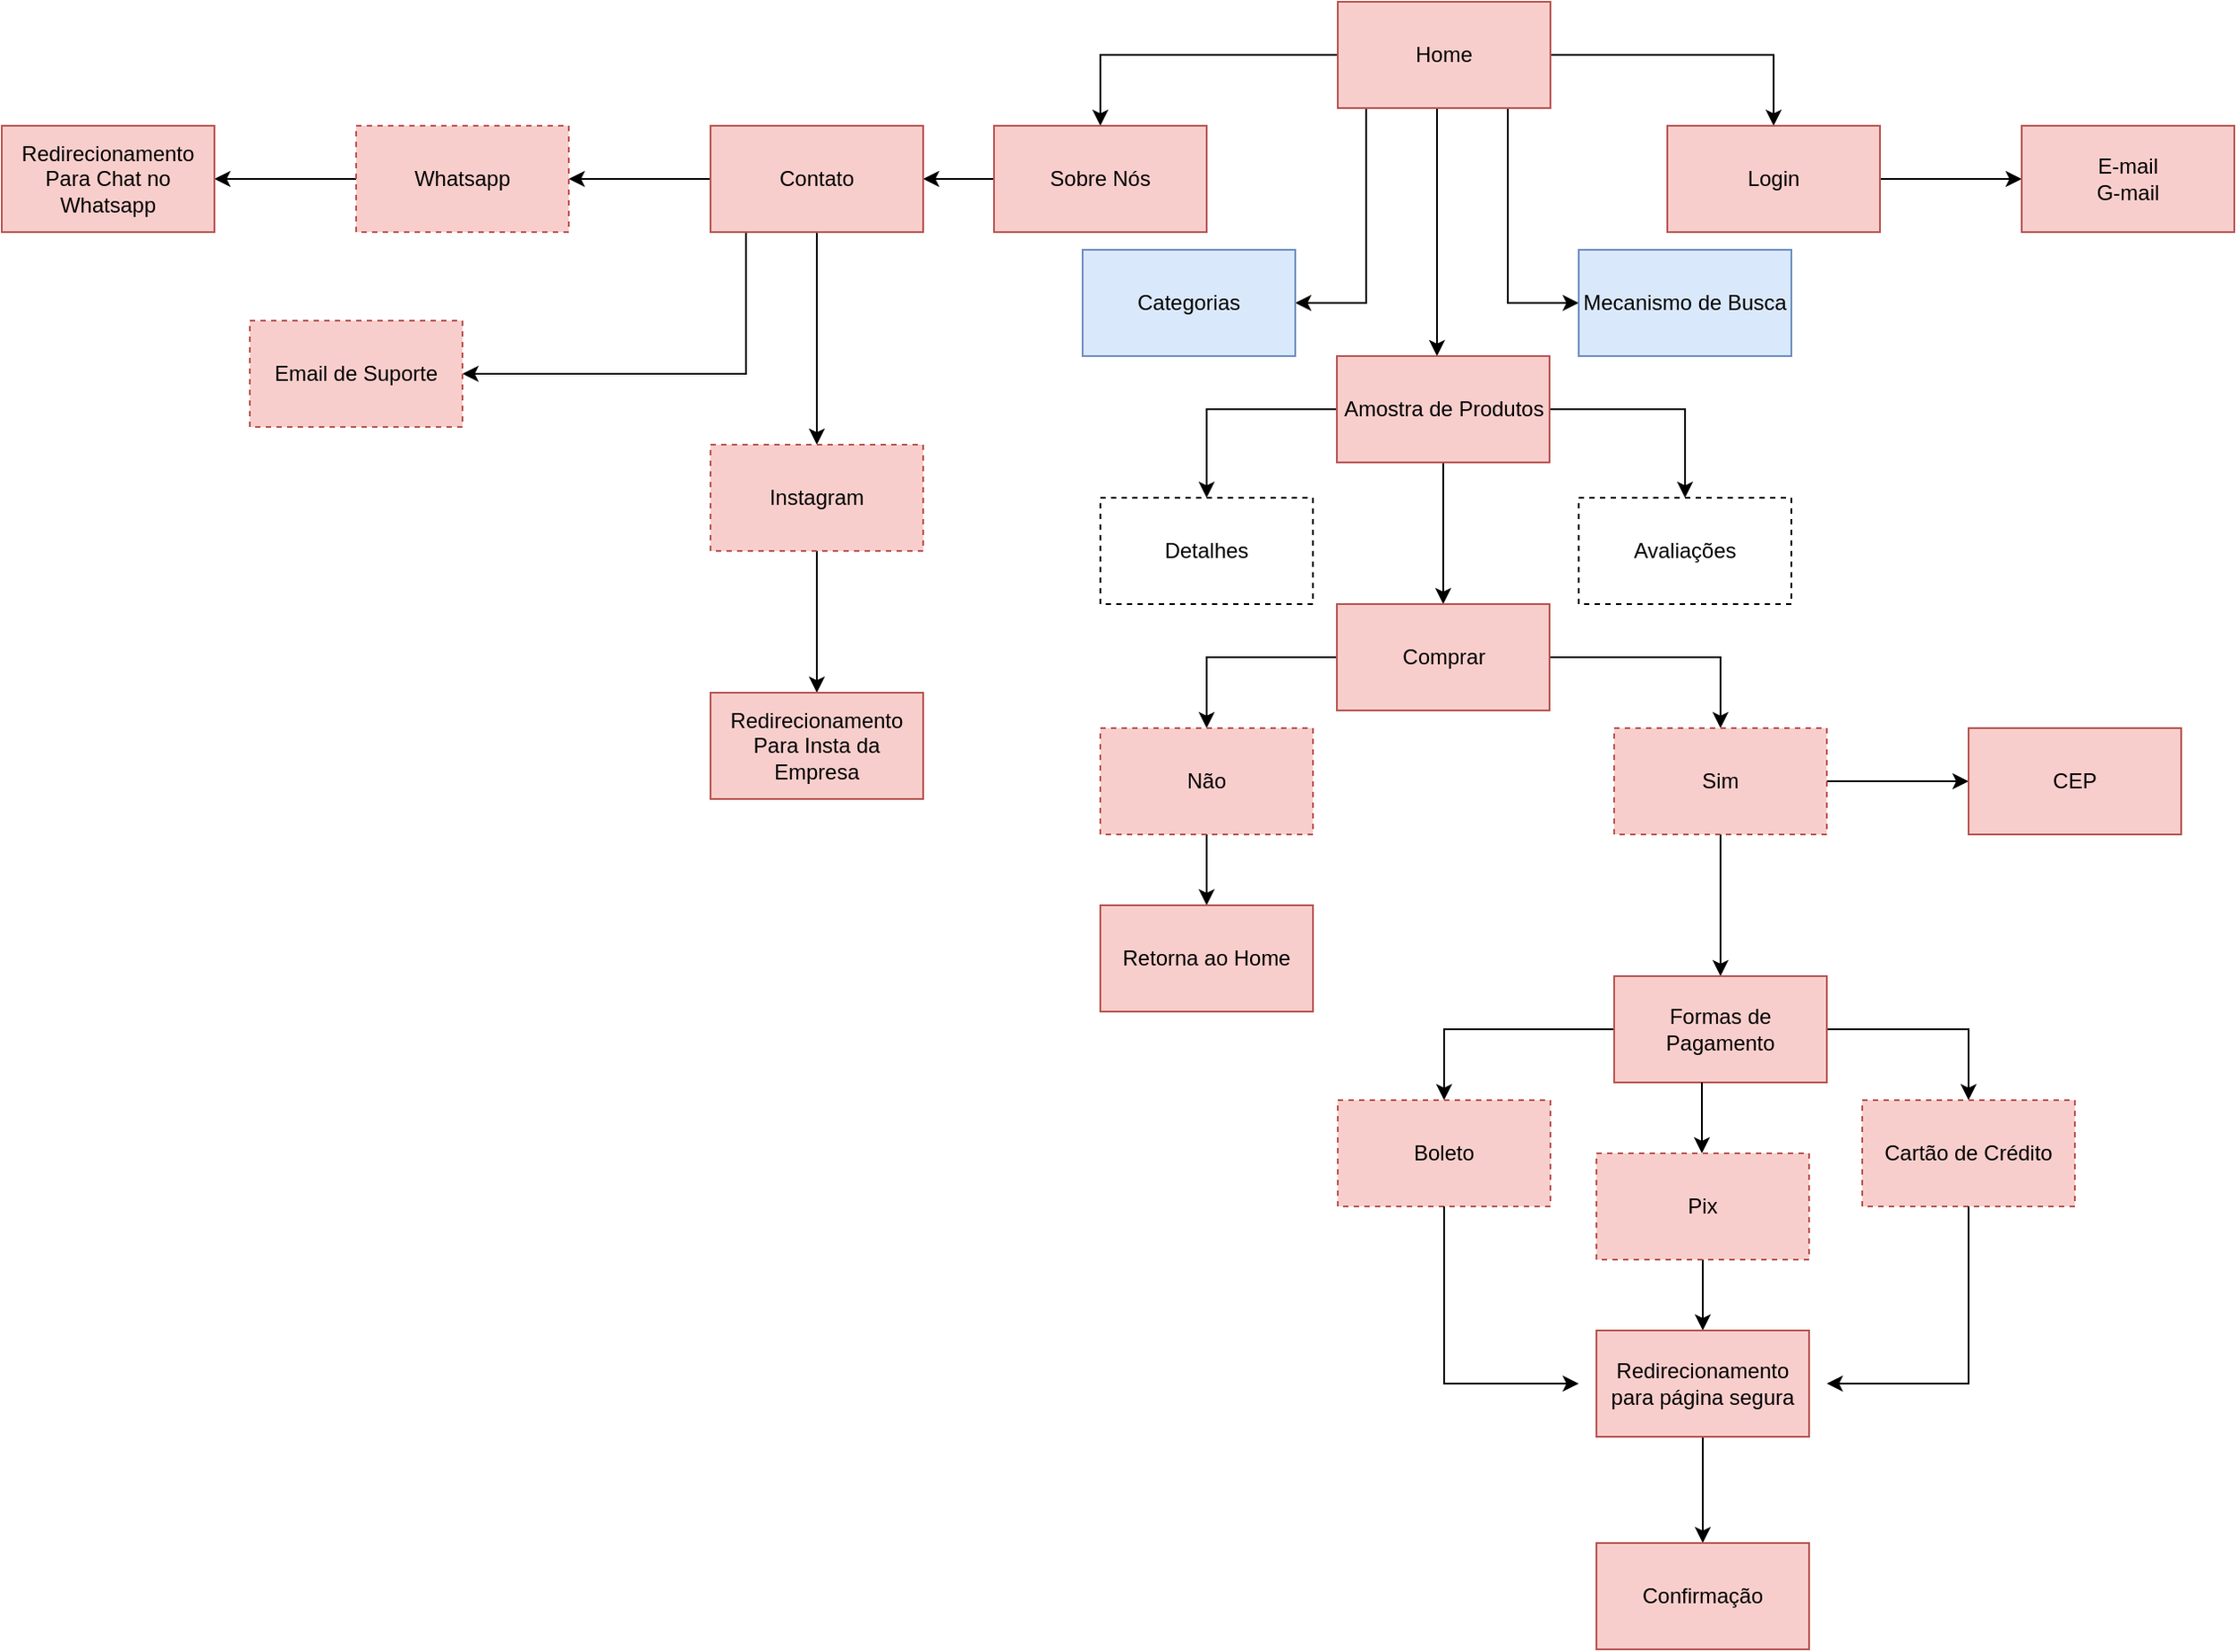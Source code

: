<mxfile version="20.2.6" type="device"><diagram id="axQTmE1tVE6HAjcyRjIW" name="Página-1"><mxGraphModel dx="2208" dy="802" grid="1" gridSize="10" guides="1" tooltips="1" connect="1" arrows="1" fold="1" page="1" pageScale="1" pageWidth="827" pageHeight="1169" math="0" shadow="0"><root><mxCell id="0"/><mxCell id="1" parent="0"/><mxCell id="Y03Z0bEG5ET6Wr1ICrog-5" value="" style="edgeStyle=orthogonalEdgeStyle;rounded=0;orthogonalLoop=1;jettySize=auto;html=1;" edge="1" parent="1" source="Y03Z0bEG5ET6Wr1ICrog-1" target="Y03Z0bEG5ET6Wr1ICrog-4"><mxGeometry relative="1" as="geometry"/></mxCell><mxCell id="Y03Z0bEG5ET6Wr1ICrog-7" value="" style="edgeStyle=orthogonalEdgeStyle;rounded=0;orthogonalLoop=1;jettySize=auto;html=1;" edge="1" parent="1" source="Y03Z0bEG5ET6Wr1ICrog-1" target="Y03Z0bEG5ET6Wr1ICrog-6"><mxGeometry relative="1" as="geometry"><Array as="points"><mxPoint x="370" y="200"/><mxPoint x="310" y="200"/></Array></mxGeometry></mxCell><mxCell id="Y03Z0bEG5ET6Wr1ICrog-9" value="" style="edgeStyle=orthogonalEdgeStyle;rounded=0;orthogonalLoop=1;jettySize=auto;html=1;" edge="1" parent="1" source="Y03Z0bEG5ET6Wr1ICrog-1" target="Y03Z0bEG5ET6Wr1ICrog-8"><mxGeometry relative="1" as="geometry"/></mxCell><mxCell id="Y03Z0bEG5ET6Wr1ICrog-11" value="" style="edgeStyle=orthogonalEdgeStyle;rounded=0;orthogonalLoop=1;jettySize=auto;html=1;" edge="1" parent="1" source="Y03Z0bEG5ET6Wr1ICrog-1" target="Y03Z0bEG5ET6Wr1ICrog-10"><mxGeometry relative="1" as="geometry"><Array as="points"><mxPoint x="450" y="200"/></Array></mxGeometry></mxCell><mxCell id="Y03Z0bEG5ET6Wr1ICrog-13" value="" style="edgeStyle=orthogonalEdgeStyle;rounded=0;orthogonalLoop=1;jettySize=auto;html=1;" edge="1" parent="1" source="Y03Z0bEG5ET6Wr1ICrog-1" target="Y03Z0bEG5ET6Wr1ICrog-12"><mxGeometry relative="1" as="geometry"><Array as="points"><mxPoint x="410" y="170"/><mxPoint x="410" y="170"/></Array></mxGeometry></mxCell><mxCell id="Y03Z0bEG5ET6Wr1ICrog-1" value="Home" style="rounded=0;whiteSpace=wrap;html=1;fillColor=#f8cecc;strokeColor=#b85450;" vertex="1" parent="1"><mxGeometry x="354" y="30" width="120" height="60" as="geometry"/></mxCell><mxCell id="Y03Z0bEG5ET6Wr1ICrog-22" value="" style="edgeStyle=orthogonalEdgeStyle;rounded=0;orthogonalLoop=1;jettySize=auto;html=1;" edge="1" parent="1" source="Y03Z0bEG5ET6Wr1ICrog-4" target="Y03Z0bEG5ET6Wr1ICrog-21"><mxGeometry relative="1" as="geometry"/></mxCell><mxCell id="Y03Z0bEG5ET6Wr1ICrog-4" value="Sobre Nós" style="rounded=0;whiteSpace=wrap;html=1;fillColor=#f8cecc;strokeColor=#b85450;" vertex="1" parent="1"><mxGeometry x="160" y="100" width="120" height="60" as="geometry"/></mxCell><mxCell id="Y03Z0bEG5ET6Wr1ICrog-6" value="Categorias" style="rounded=0;whiteSpace=wrap;html=1;fillColor=#dae8fc;strokeColor=#6c8ebf;" vertex="1" parent="1"><mxGeometry x="210" y="170" width="120" height="60" as="geometry"/></mxCell><mxCell id="Y03Z0bEG5ET6Wr1ICrog-24" value="" style="edgeStyle=orthogonalEdgeStyle;rounded=0;orthogonalLoop=1;jettySize=auto;html=1;" edge="1" parent="1" source="Y03Z0bEG5ET6Wr1ICrog-8" target="Y03Z0bEG5ET6Wr1ICrog-23"><mxGeometry relative="1" as="geometry"/></mxCell><mxCell id="Y03Z0bEG5ET6Wr1ICrog-8" value="Login" style="rounded=0;whiteSpace=wrap;html=1;fillColor=#f8cecc;strokeColor=#b85450;" vertex="1" parent="1"><mxGeometry x="540" y="100" width="120" height="60" as="geometry"/></mxCell><mxCell id="Y03Z0bEG5ET6Wr1ICrog-10" value="Mecanismo de Busca" style="rounded=0;whiteSpace=wrap;html=1;fillColor=#dae8fc;strokeColor=#6c8ebf;" vertex="1" parent="1"><mxGeometry x="490" y="170" width="120" height="60" as="geometry"/></mxCell><mxCell id="Y03Z0bEG5ET6Wr1ICrog-15" value="" style="edgeStyle=orthogonalEdgeStyle;rounded=0;orthogonalLoop=1;jettySize=auto;html=1;" edge="1" parent="1" source="Y03Z0bEG5ET6Wr1ICrog-12" target="Y03Z0bEG5ET6Wr1ICrog-14"><mxGeometry relative="1" as="geometry"/></mxCell><mxCell id="Y03Z0bEG5ET6Wr1ICrog-20" value="" style="edgeStyle=orthogonalEdgeStyle;rounded=0;orthogonalLoop=1;jettySize=auto;html=1;" edge="1" parent="1" source="Y03Z0bEG5ET6Wr1ICrog-12" target="Y03Z0bEG5ET6Wr1ICrog-19"><mxGeometry relative="1" as="geometry"/></mxCell><mxCell id="Y03Z0bEG5ET6Wr1ICrog-26" value="" style="edgeStyle=orthogonalEdgeStyle;rounded=0;orthogonalLoop=1;jettySize=auto;html=1;" edge="1" parent="1" source="Y03Z0bEG5ET6Wr1ICrog-12" target="Y03Z0bEG5ET6Wr1ICrog-25"><mxGeometry relative="1" as="geometry"/></mxCell><mxCell id="Y03Z0bEG5ET6Wr1ICrog-12" value="Amostra de Produtos" style="rounded=0;whiteSpace=wrap;html=1;fillColor=#f8cecc;strokeColor=#b85450;" vertex="1" parent="1"><mxGeometry x="353.5" y="230" width="120" height="60" as="geometry"/></mxCell><mxCell id="Y03Z0bEG5ET6Wr1ICrog-14" value="Detalhes" style="rounded=0;whiteSpace=wrap;html=1;dashed=1;" vertex="1" parent="1"><mxGeometry x="220" y="310" width="120" height="60" as="geometry"/></mxCell><mxCell id="Y03Z0bEG5ET6Wr1ICrog-19" value="Avaliações" style="rounded=0;whiteSpace=wrap;html=1;dashed=1;" vertex="1" parent="1"><mxGeometry x="490" y="310" width="120" height="60" as="geometry"/></mxCell><mxCell id="Y03Z0bEG5ET6Wr1ICrog-58" value="" style="edgeStyle=orthogonalEdgeStyle;rounded=0;orthogonalLoop=1;jettySize=auto;html=1;" edge="1" parent="1" source="Y03Z0bEG5ET6Wr1ICrog-21" target="Y03Z0bEG5ET6Wr1ICrog-57"><mxGeometry relative="1" as="geometry"/></mxCell><mxCell id="Y03Z0bEG5ET6Wr1ICrog-61" value="" style="edgeStyle=orthogonalEdgeStyle;rounded=0;orthogonalLoop=1;jettySize=auto;html=1;" edge="1" parent="1" source="Y03Z0bEG5ET6Wr1ICrog-21" target="Y03Z0bEG5ET6Wr1ICrog-48"><mxGeometry relative="1" as="geometry"><Array as="points"><mxPoint x="20" y="240"/></Array></mxGeometry></mxCell><mxCell id="Y03Z0bEG5ET6Wr1ICrog-63" value="" style="edgeStyle=orthogonalEdgeStyle;rounded=0;orthogonalLoop=1;jettySize=auto;html=1;" edge="1" parent="1" source="Y03Z0bEG5ET6Wr1ICrog-21" target="Y03Z0bEG5ET6Wr1ICrog-62"><mxGeometry relative="1" as="geometry"/></mxCell><mxCell id="Y03Z0bEG5ET6Wr1ICrog-21" value="Contato&lt;br&gt;" style="rounded=0;whiteSpace=wrap;html=1;fillColor=#f8cecc;strokeColor=#b85450;" vertex="1" parent="1"><mxGeometry y="100" width="120" height="60" as="geometry"/></mxCell><mxCell id="Y03Z0bEG5ET6Wr1ICrog-23" value="E-mail&lt;br&gt;G-mail&lt;br&gt;" style="rounded=0;whiteSpace=wrap;html=1;fillColor=#f8cecc;strokeColor=#b85450;" vertex="1" parent="1"><mxGeometry x="740" y="100" width="120" height="60" as="geometry"/></mxCell><mxCell id="Y03Z0bEG5ET6Wr1ICrog-29" value="" style="edgeStyle=orthogonalEdgeStyle;rounded=0;orthogonalLoop=1;jettySize=auto;html=1;" edge="1" parent="1" source="Y03Z0bEG5ET6Wr1ICrog-25" target="Y03Z0bEG5ET6Wr1ICrog-28"><mxGeometry relative="1" as="geometry"/></mxCell><mxCell id="Y03Z0bEG5ET6Wr1ICrog-31" value="" style="edgeStyle=orthogonalEdgeStyle;rounded=0;orthogonalLoop=1;jettySize=auto;html=1;" edge="1" parent="1" source="Y03Z0bEG5ET6Wr1ICrog-25" target="Y03Z0bEG5ET6Wr1ICrog-30"><mxGeometry relative="1" as="geometry"/></mxCell><mxCell id="Y03Z0bEG5ET6Wr1ICrog-25" value="Comprar" style="rounded=0;whiteSpace=wrap;html=1;fillColor=#f8cecc;strokeColor=#b85450;" vertex="1" parent="1"><mxGeometry x="353.5" y="370" width="120" height="60" as="geometry"/></mxCell><mxCell id="Y03Z0bEG5ET6Wr1ICrog-33" value="" style="edgeStyle=orthogonalEdgeStyle;rounded=0;orthogonalLoop=1;jettySize=auto;html=1;" edge="1" parent="1" source="Y03Z0bEG5ET6Wr1ICrog-28" target="Y03Z0bEG5ET6Wr1ICrog-32"><mxGeometry relative="1" as="geometry"/></mxCell><mxCell id="Y03Z0bEG5ET6Wr1ICrog-37" value="" style="edgeStyle=orthogonalEdgeStyle;rounded=0;orthogonalLoop=1;jettySize=auto;html=1;" edge="1" parent="1" source="Y03Z0bEG5ET6Wr1ICrog-28" target="Y03Z0bEG5ET6Wr1ICrog-36"><mxGeometry relative="1" as="geometry"/></mxCell><mxCell id="Y03Z0bEG5ET6Wr1ICrog-28" value="Sim" style="rounded=0;whiteSpace=wrap;html=1;fillColor=#f8cecc;strokeColor=#b85450;dashed=1;" vertex="1" parent="1"><mxGeometry x="510" y="440" width="120" height="60" as="geometry"/></mxCell><mxCell id="Y03Z0bEG5ET6Wr1ICrog-35" value="" style="edgeStyle=orthogonalEdgeStyle;rounded=0;orthogonalLoop=1;jettySize=auto;html=1;" edge="1" parent="1" source="Y03Z0bEG5ET6Wr1ICrog-30" target="Y03Z0bEG5ET6Wr1ICrog-34"><mxGeometry relative="1" as="geometry"/></mxCell><mxCell id="Y03Z0bEG5ET6Wr1ICrog-30" value="Não" style="rounded=0;whiteSpace=wrap;html=1;fillColor=#f8cecc;strokeColor=#b85450;dashed=1;" vertex="1" parent="1"><mxGeometry x="220" y="440" width="120" height="60" as="geometry"/></mxCell><mxCell id="Y03Z0bEG5ET6Wr1ICrog-32" value="CEP" style="rounded=0;whiteSpace=wrap;html=1;fillColor=#f8cecc;strokeColor=#b85450;" vertex="1" parent="1"><mxGeometry x="710" y="440" width="120" height="60" as="geometry"/></mxCell><mxCell id="Y03Z0bEG5ET6Wr1ICrog-34" value="Retorna ao Home" style="rounded=0;whiteSpace=wrap;html=1;fillColor=#f8cecc;strokeColor=#b85450;" vertex="1" parent="1"><mxGeometry x="220" y="540" width="120" height="60" as="geometry"/></mxCell><mxCell id="Y03Z0bEG5ET6Wr1ICrog-39" value="" style="edgeStyle=orthogonalEdgeStyle;rounded=0;orthogonalLoop=1;jettySize=auto;html=1;" edge="1" parent="1" source="Y03Z0bEG5ET6Wr1ICrog-36" target="Y03Z0bEG5ET6Wr1ICrog-38"><mxGeometry relative="1" as="geometry"/></mxCell><mxCell id="Y03Z0bEG5ET6Wr1ICrog-46" value="" style="edgeStyle=orthogonalEdgeStyle;rounded=0;orthogonalLoop=1;jettySize=auto;html=1;" edge="1" parent="1" source="Y03Z0bEG5ET6Wr1ICrog-36" target="Y03Z0bEG5ET6Wr1ICrog-45"><mxGeometry relative="1" as="geometry"/></mxCell><mxCell id="Y03Z0bEG5ET6Wr1ICrog-36" value="Formas de Pagamento" style="rounded=0;whiteSpace=wrap;html=1;fillColor=#f8cecc;strokeColor=#b85450;" vertex="1" parent="1"><mxGeometry x="510" y="580" width="120" height="60" as="geometry"/></mxCell><mxCell id="Y03Z0bEG5ET6Wr1ICrog-41" value="" style="edgeStyle=orthogonalEdgeStyle;rounded=0;orthogonalLoop=1;jettySize=auto;html=1;startArrow=none;" edge="1" parent="1" source="Y03Z0bEG5ET6Wr1ICrog-42" target="Y03Z0bEG5ET6Wr1ICrog-40"><mxGeometry relative="1" as="geometry"/></mxCell><mxCell id="Y03Z0bEG5ET6Wr1ICrog-38" value="Cartão de Crédito" style="rounded=0;whiteSpace=wrap;html=1;fillColor=#f8cecc;strokeColor=#b85450;dashed=1;" vertex="1" parent="1"><mxGeometry x="650" y="650" width="120" height="60" as="geometry"/></mxCell><mxCell id="Y03Z0bEG5ET6Wr1ICrog-56" value="" style="edgeStyle=orthogonalEdgeStyle;rounded=0;orthogonalLoop=1;jettySize=auto;html=1;" edge="1" parent="1" source="Y03Z0bEG5ET6Wr1ICrog-40" target="Y03Z0bEG5ET6Wr1ICrog-55"><mxGeometry relative="1" as="geometry"/></mxCell><mxCell id="Y03Z0bEG5ET6Wr1ICrog-40" value="Redirecionamento para página segura" style="rounded=0;whiteSpace=wrap;html=1;fillColor=#f8cecc;strokeColor=#b85450;" vertex="1" parent="1"><mxGeometry x="500" y="780" width="120" height="60" as="geometry"/></mxCell><mxCell id="Y03Z0bEG5ET6Wr1ICrog-45" value="Boleto" style="rounded=0;whiteSpace=wrap;html=1;fillColor=#f8cecc;strokeColor=#b85450;dashed=1;" vertex="1" parent="1"><mxGeometry x="354" y="650" width="120" height="60" as="geometry"/></mxCell><mxCell id="Y03Z0bEG5ET6Wr1ICrog-48" value="Email de Suporte" style="rounded=0;whiteSpace=wrap;html=1;fillColor=#f8cecc;strokeColor=#b85450;dashed=1;" vertex="1" parent="1"><mxGeometry x="-260" y="210" width="120" height="60" as="geometry"/></mxCell><mxCell id="Y03Z0bEG5ET6Wr1ICrog-42" value="Pix" style="rounded=0;whiteSpace=wrap;html=1;fillColor=#f8cecc;strokeColor=#b85450;dashed=1;" vertex="1" parent="1"><mxGeometry x="500" y="680" width="120" height="60" as="geometry"/></mxCell><mxCell id="Y03Z0bEG5ET6Wr1ICrog-51" value="" style="endArrow=classic;html=1;rounded=0;exitX=0.5;exitY=1;exitDx=0;exitDy=0;" edge="1" parent="1" source="Y03Z0bEG5ET6Wr1ICrog-38"><mxGeometry width="50" height="50" relative="1" as="geometry"><mxPoint x="745" y="760" as="sourcePoint"/><mxPoint x="630" y="810" as="targetPoint"/><Array as="points"><mxPoint x="710" y="810"/></Array></mxGeometry></mxCell><mxCell id="Y03Z0bEG5ET6Wr1ICrog-53" value="" style="endArrow=classic;html=1;rounded=0;exitX=0.5;exitY=1;exitDx=0;exitDy=0;" edge="1" parent="1" source="Y03Z0bEG5ET6Wr1ICrog-45"><mxGeometry width="50" height="50" relative="1" as="geometry"><mxPoint x="400" y="770" as="sourcePoint"/><mxPoint x="490" y="810" as="targetPoint"/><Array as="points"><mxPoint x="414" y="810"/></Array></mxGeometry></mxCell><mxCell id="Y03Z0bEG5ET6Wr1ICrog-54" value="" style="endArrow=classic;html=1;rounded=0;" edge="1" parent="1"><mxGeometry width="50" height="50" relative="1" as="geometry"><mxPoint x="559.5" y="640" as="sourcePoint"/><mxPoint x="559.5" y="680" as="targetPoint"/></mxGeometry></mxCell><mxCell id="Y03Z0bEG5ET6Wr1ICrog-55" value="Confirmação" style="rounded=0;whiteSpace=wrap;html=1;fillColor=#f8cecc;strokeColor=#b85450;" vertex="1" parent="1"><mxGeometry x="500" y="900" width="120" height="60" as="geometry"/></mxCell><mxCell id="Y03Z0bEG5ET6Wr1ICrog-60" value="" style="edgeStyle=orthogonalEdgeStyle;rounded=0;orthogonalLoop=1;jettySize=auto;html=1;" edge="1" parent="1" source="Y03Z0bEG5ET6Wr1ICrog-57" target="Y03Z0bEG5ET6Wr1ICrog-59"><mxGeometry relative="1" as="geometry"/></mxCell><mxCell id="Y03Z0bEG5ET6Wr1ICrog-57" value="Whatsapp" style="rounded=0;whiteSpace=wrap;html=1;fillColor=#f8cecc;strokeColor=#b85450;dashed=1;" vertex="1" parent="1"><mxGeometry x="-200" y="100" width="120" height="60" as="geometry"/></mxCell><mxCell id="Y03Z0bEG5ET6Wr1ICrog-59" value="Redirecionamento Para Chat no Whatsapp" style="rounded=0;whiteSpace=wrap;html=1;fillColor=#f8cecc;strokeColor=#b85450;" vertex="1" parent="1"><mxGeometry x="-400" y="100" width="120" height="60" as="geometry"/></mxCell><mxCell id="Y03Z0bEG5ET6Wr1ICrog-65" value="" style="edgeStyle=orthogonalEdgeStyle;rounded=0;orthogonalLoop=1;jettySize=auto;html=1;" edge="1" parent="1" source="Y03Z0bEG5ET6Wr1ICrog-62" target="Y03Z0bEG5ET6Wr1ICrog-64"><mxGeometry relative="1" as="geometry"/></mxCell><mxCell id="Y03Z0bEG5ET6Wr1ICrog-62" value="Instagram" style="rounded=0;whiteSpace=wrap;html=1;fillColor=#f8cecc;strokeColor=#b85450;dashed=1;" vertex="1" parent="1"><mxGeometry y="280" width="120" height="60" as="geometry"/></mxCell><mxCell id="Y03Z0bEG5ET6Wr1ICrog-64" value="Redirecionamento Para Insta da Empresa" style="rounded=0;whiteSpace=wrap;html=1;fillColor=#f8cecc;strokeColor=#b85450;" vertex="1" parent="1"><mxGeometry y="420" width="120" height="60" as="geometry"/></mxCell></root></mxGraphModel></diagram></mxfile>